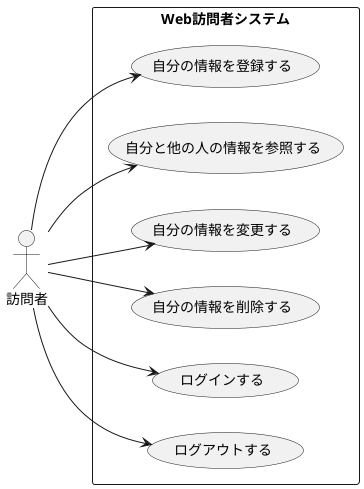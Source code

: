 @startuml Web訪問者システムユースケース図
left to right direction
actor 訪問者 as U

rectangle Web訪問者システム {
  usecase "自分の情報を登録する" as UC1
  usecase "自分と他の人の情報を参照する" as UC2
  usecase "自分の情報を変更する" as UC3
  usecase "自分の情報を削除する" as UC4
  usecase "ログインする" as UC5
  usecase "ログアウトする" as UC6
}

U --> UC1
U --> UC2
U --> UC3
U --> UC4
U --> UC5
U --> UC6
@enduml